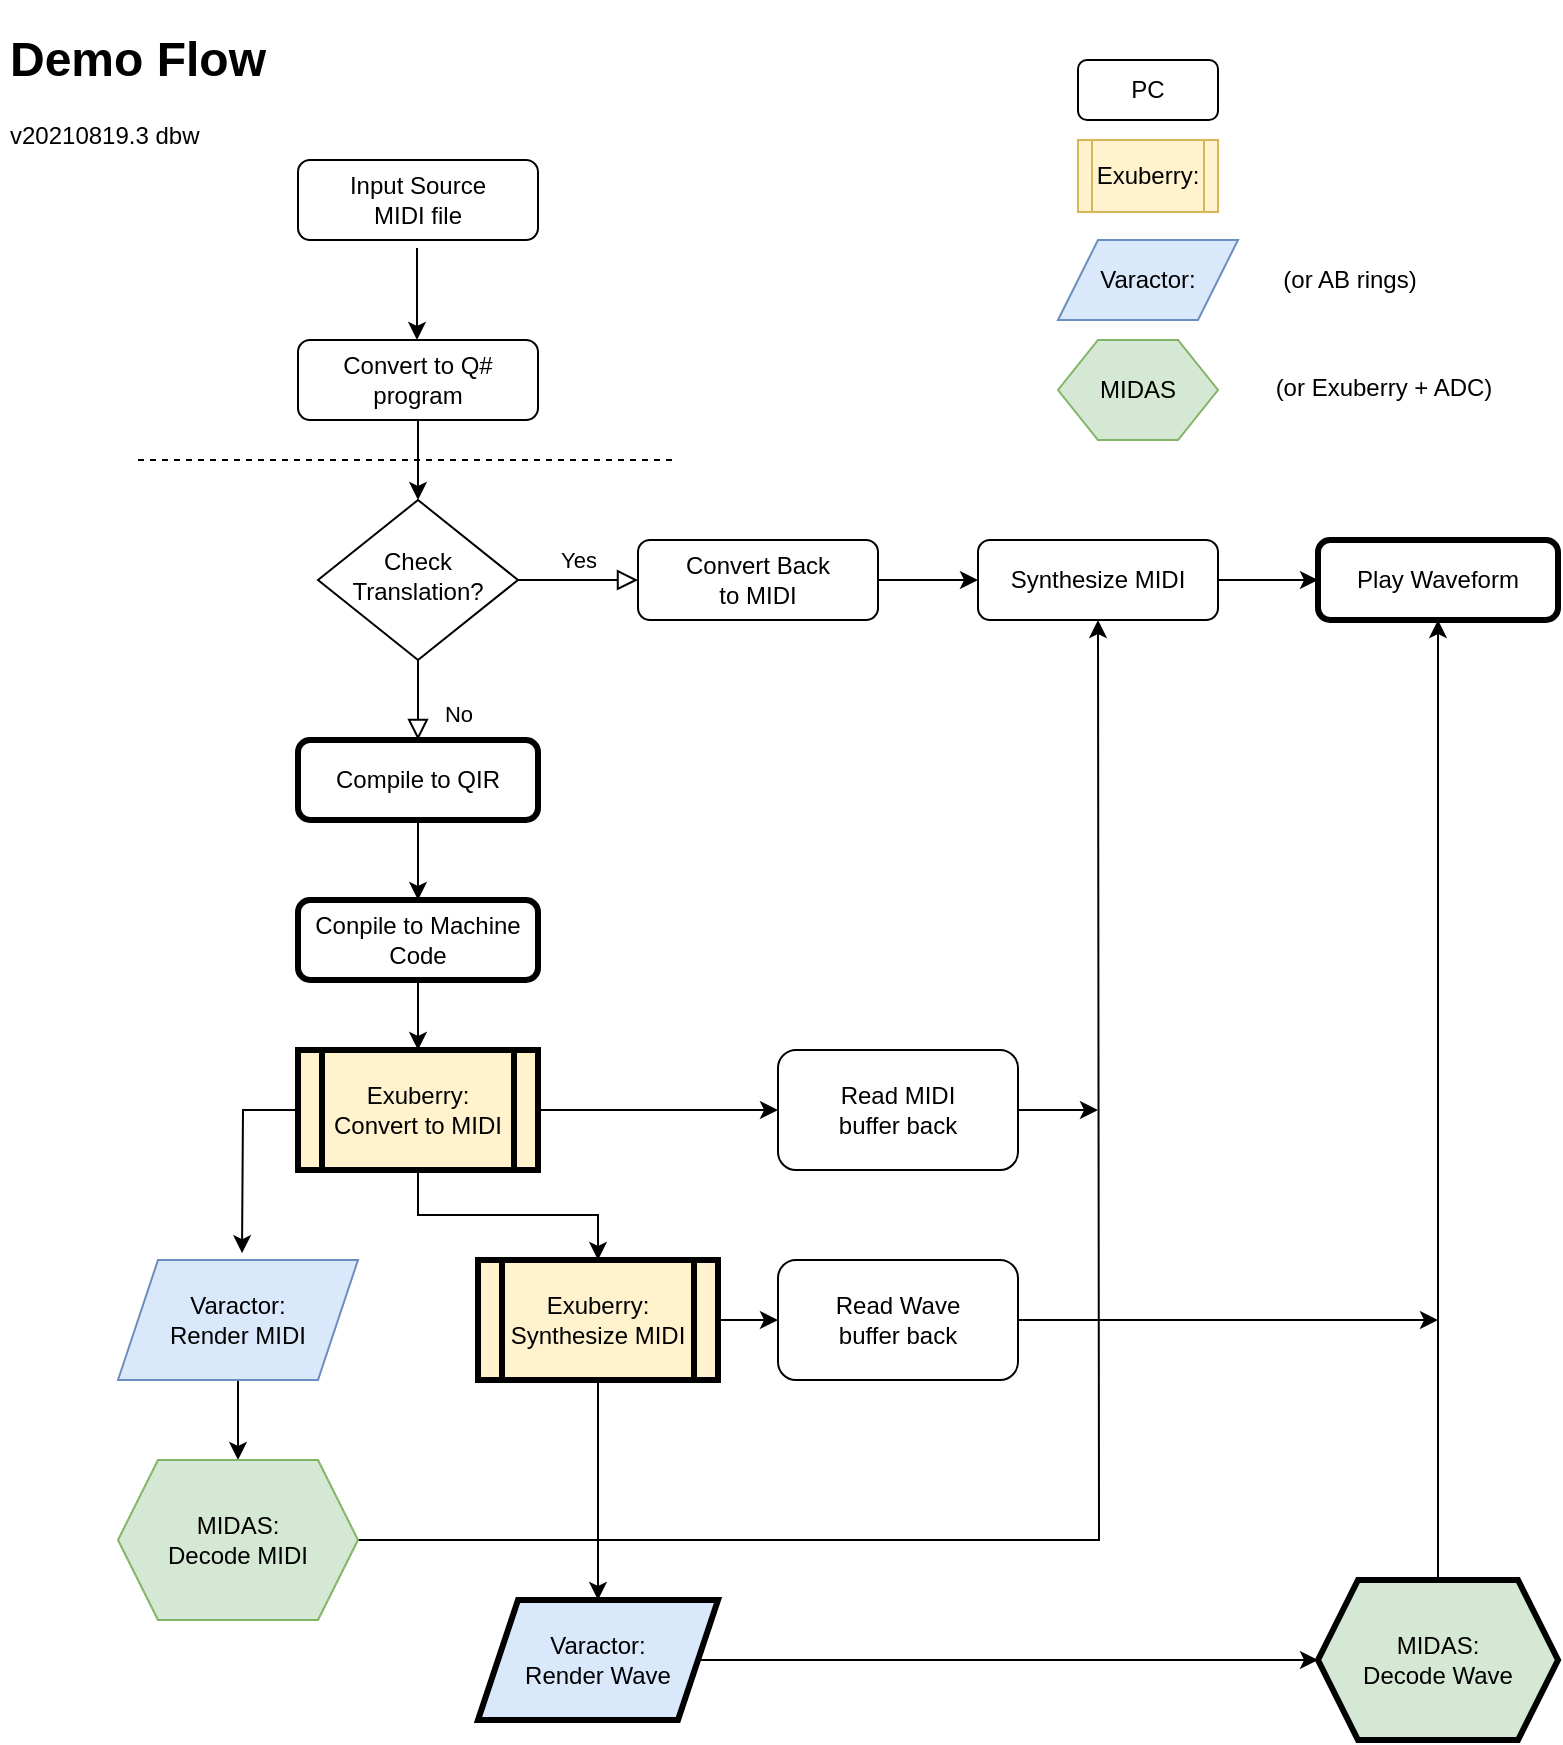<mxfile version="14.9.6" type="device"><diagram id="C5RBs43oDa-KdzZeNtuy" name="Page-1"><mxGraphModel dx="1088" dy="968" grid="0" gridSize="10" guides="1" tooltips="1" connect="1" arrows="1" fold="1" page="1" pageScale="1" pageWidth="827" pageHeight="1169" math="0" shadow="0"><root><mxCell id="WIyWlLk6GJQsqaUBKTNV-0"/><mxCell id="WIyWlLk6GJQsqaUBKTNV-1" parent="WIyWlLk6GJQsqaUBKTNV-0"/><mxCell id="WIyWlLk6GJQsqaUBKTNV-3" value="Input Source &lt;br&gt;MIDI file" style="rounded=1;whiteSpace=wrap;html=1;fontSize=12;glass=0;strokeWidth=1;shadow=0;" parent="WIyWlLk6GJQsqaUBKTNV-1" vertex="1"><mxGeometry x="160" y="80" width="120" height="40" as="geometry"/></mxCell><mxCell id="5vk-S-V0LdcNKrXLPzC2-0" value="" style="edgeStyle=orthogonalEdgeStyle;rounded=0;orthogonalLoop=1;jettySize=auto;html=1;" parent="WIyWlLk6GJQsqaUBKTNV-1" edge="1"><mxGeometry relative="1" as="geometry"><mxPoint x="219.5" y="124" as="sourcePoint"/><mxPoint x="219.5" y="170" as="targetPoint"/><Array as="points"><mxPoint x="219.5" y="133"/><mxPoint x="219.5" y="133"/></Array></mxGeometry></mxCell><mxCell id="5vk-S-V0LdcNKrXLPzC2-5" style="edgeStyle=orthogonalEdgeStyle;rounded=0;orthogonalLoop=1;jettySize=auto;html=1;entryX=0.5;entryY=0;entryDx=0;entryDy=0;" parent="WIyWlLk6GJQsqaUBKTNV-1" source="WIyWlLk6GJQsqaUBKTNV-7" target="WIyWlLk6GJQsqaUBKTNV-10" edge="1"><mxGeometry relative="1" as="geometry"/></mxCell><mxCell id="WIyWlLk6GJQsqaUBKTNV-7" value="Convert to Q#&lt;br&gt;program" style="rounded=1;whiteSpace=wrap;html=1;fontSize=12;glass=0;strokeWidth=1;shadow=0;" parent="WIyWlLk6GJQsqaUBKTNV-1" vertex="1"><mxGeometry x="160" y="170" width="120" height="40" as="geometry"/></mxCell><mxCell id="WIyWlLk6GJQsqaUBKTNV-8" value="No" style="rounded=0;html=1;jettySize=auto;orthogonalLoop=1;fontSize=11;endArrow=block;endFill=0;endSize=8;strokeWidth=1;shadow=0;labelBackgroundColor=none;edgeStyle=orthogonalEdgeStyle;" parent="WIyWlLk6GJQsqaUBKTNV-1" source="WIyWlLk6GJQsqaUBKTNV-10" target="WIyWlLk6GJQsqaUBKTNV-11" edge="1"><mxGeometry x="0.333" y="20" relative="1" as="geometry"><mxPoint as="offset"/></mxGeometry></mxCell><mxCell id="WIyWlLk6GJQsqaUBKTNV-9" value="Yes" style="edgeStyle=orthogonalEdgeStyle;rounded=0;html=1;jettySize=auto;orthogonalLoop=1;fontSize=11;endArrow=block;endFill=0;endSize=8;strokeWidth=1;shadow=0;labelBackgroundColor=none;" parent="WIyWlLk6GJQsqaUBKTNV-1" source="WIyWlLk6GJQsqaUBKTNV-10" target="WIyWlLk6GJQsqaUBKTNV-12" edge="1"><mxGeometry y="10" relative="1" as="geometry"><mxPoint as="offset"/></mxGeometry></mxCell><mxCell id="WIyWlLk6GJQsqaUBKTNV-10" value="Check Translation?" style="rhombus;whiteSpace=wrap;html=1;shadow=0;fontFamily=Helvetica;fontSize=12;align=center;strokeWidth=1;spacing=6;spacingTop=-4;" parent="WIyWlLk6GJQsqaUBKTNV-1" vertex="1"><mxGeometry x="170" y="250" width="100" height="80" as="geometry"/></mxCell><mxCell id="5vk-S-V0LdcNKrXLPzC2-17" value="" style="edgeStyle=orthogonalEdgeStyle;rounded=0;orthogonalLoop=1;jettySize=auto;html=1;entryX=0.5;entryY=0;entryDx=0;entryDy=0;" parent="WIyWlLk6GJQsqaUBKTNV-1" source="WIyWlLk6GJQsqaUBKTNV-11" target="5vk-S-V0LdcNKrXLPzC2-13" edge="1"><mxGeometry relative="1" as="geometry"/></mxCell><mxCell id="WIyWlLk6GJQsqaUBKTNV-11" value="Compile to QIR" style="rounded=1;whiteSpace=wrap;html=1;fontSize=12;glass=0;strokeWidth=3;shadow=0;" parent="WIyWlLk6GJQsqaUBKTNV-1" vertex="1"><mxGeometry x="160" y="370" width="120" height="40" as="geometry"/></mxCell><mxCell id="5vk-S-V0LdcNKrXLPzC2-11" value="" style="edgeStyle=orthogonalEdgeStyle;rounded=0;orthogonalLoop=1;jettySize=auto;html=1;" parent="WIyWlLk6GJQsqaUBKTNV-1" source="WIyWlLk6GJQsqaUBKTNV-12" target="5vk-S-V0LdcNKrXLPzC2-9" edge="1"><mxGeometry relative="1" as="geometry"/></mxCell><mxCell id="WIyWlLk6GJQsqaUBKTNV-12" value="Convert Back &lt;br&gt;to MIDI" style="rounded=1;whiteSpace=wrap;html=1;fontSize=12;glass=0;strokeWidth=1;shadow=0;" parent="WIyWlLk6GJQsqaUBKTNV-1" vertex="1"><mxGeometry x="330" y="270" width="120" height="40" as="geometry"/></mxCell><mxCell id="5vk-S-V0LdcNKrXLPzC2-12" value="" style="edgeStyle=orthogonalEdgeStyle;rounded=0;orthogonalLoop=1;jettySize=auto;html=1;" parent="WIyWlLk6GJQsqaUBKTNV-1" source="5vk-S-V0LdcNKrXLPzC2-9" target="5vk-S-V0LdcNKrXLPzC2-10" edge="1"><mxGeometry relative="1" as="geometry"/></mxCell><mxCell id="5vk-S-V0LdcNKrXLPzC2-9" value="Synthesize MIDI" style="rounded=1;whiteSpace=wrap;html=1;fontSize=12;glass=0;strokeWidth=1;shadow=0;" parent="WIyWlLk6GJQsqaUBKTNV-1" vertex="1"><mxGeometry x="500" y="270" width="120" height="40" as="geometry"/></mxCell><mxCell id="5vk-S-V0LdcNKrXLPzC2-10" value="Play Waveform" style="rounded=1;whiteSpace=wrap;html=1;fontSize=12;glass=0;strokeWidth=3;shadow=0;" parent="WIyWlLk6GJQsqaUBKTNV-1" vertex="1"><mxGeometry x="670" y="270" width="120" height="40" as="geometry"/></mxCell><mxCell id="5vk-S-V0LdcNKrXLPzC2-18" value="" style="edgeStyle=orthogonalEdgeStyle;rounded=0;orthogonalLoop=1;jettySize=auto;html=1;" parent="WIyWlLk6GJQsqaUBKTNV-1" source="5vk-S-V0LdcNKrXLPzC2-13" target="5vk-S-V0LdcNKrXLPzC2-15" edge="1"><mxGeometry relative="1" as="geometry"/></mxCell><mxCell id="5vk-S-V0LdcNKrXLPzC2-13" value="Conpile to Machine Code" style="rounded=1;whiteSpace=wrap;html=1;fontSize=12;glass=0;strokeWidth=3;shadow=0;" parent="WIyWlLk6GJQsqaUBKTNV-1" vertex="1"><mxGeometry x="160" y="450" width="120" height="40" as="geometry"/></mxCell><mxCell id="5vk-S-V0LdcNKrXLPzC2-20" value="" style="edgeStyle=orthogonalEdgeStyle;rounded=0;orthogonalLoop=1;jettySize=auto;html=1;" parent="WIyWlLk6GJQsqaUBKTNV-1" source="5vk-S-V0LdcNKrXLPzC2-15" target="5vk-S-V0LdcNKrXLPzC2-43" edge="1"><mxGeometry relative="1" as="geometry"><mxPoint x="560" y="310" as="targetPoint"/></mxGeometry></mxCell><mxCell id="5vk-S-V0LdcNKrXLPzC2-22" value="" style="edgeStyle=orthogonalEdgeStyle;rounded=0;orthogonalLoop=1;jettySize=auto;html=1;" parent="WIyWlLk6GJQsqaUBKTNV-1" source="5vk-S-V0LdcNKrXLPzC2-15" target="5vk-S-V0LdcNKrXLPzC2-21" edge="1"><mxGeometry relative="1" as="geometry"/></mxCell><mxCell id="5vk-S-V0LdcNKrXLPzC2-28" value="" style="edgeStyle=orthogonalEdgeStyle;rounded=0;orthogonalLoop=1;jettySize=auto;html=1;entryX=0.35;entryY=-0.057;entryDx=0;entryDy=0;entryPerimeter=0;" parent="WIyWlLk6GJQsqaUBKTNV-1" source="5vk-S-V0LdcNKrXLPzC2-15" edge="1"><mxGeometry relative="1" as="geometry"><mxPoint x="132" y="626.58" as="targetPoint"/></mxGeometry></mxCell><mxCell id="5vk-S-V0LdcNKrXLPzC2-15" value="Exuberry:&lt;br&gt;Convert to MIDI" style="shape=process;whiteSpace=wrap;html=1;backgroundOutline=1;fillColor=#fff2cc;strokeWidth=3;" parent="WIyWlLk6GJQsqaUBKTNV-1" vertex="1"><mxGeometry x="160" y="525" width="120" height="60" as="geometry"/></mxCell><mxCell id="5vk-S-V0LdcNKrXLPzC2-36" value="" style="edgeStyle=orthogonalEdgeStyle;rounded=0;orthogonalLoop=1;jettySize=auto;html=1;" parent="WIyWlLk6GJQsqaUBKTNV-1" source="5vk-S-V0LdcNKrXLPzC2-21" target="5vk-S-V0LdcNKrXLPzC2-34" edge="1"><mxGeometry relative="1" as="geometry"/></mxCell><mxCell id="5vk-S-V0LdcNKrXLPzC2-47" value="" style="edgeStyle=orthogonalEdgeStyle;rounded=0;orthogonalLoop=1;jettySize=auto;html=1;" parent="WIyWlLk6GJQsqaUBKTNV-1" source="5vk-S-V0LdcNKrXLPzC2-21" target="5vk-S-V0LdcNKrXLPzC2-46" edge="1"><mxGeometry relative="1" as="geometry"/></mxCell><mxCell id="5vk-S-V0LdcNKrXLPzC2-21" value="Exuberry:&lt;br&gt;Synthesize MIDI" style="shape=process;whiteSpace=wrap;html=1;backgroundOutline=1;fillColor=#fff2cc;strokeWidth=3;" parent="WIyWlLk6GJQsqaUBKTNV-1" vertex="1"><mxGeometry x="250" y="630" width="120" height="60" as="geometry"/></mxCell><mxCell id="5vk-S-V0LdcNKrXLPzC2-31" value="" style="edgeStyle=orthogonalEdgeStyle;rounded=0;orthogonalLoop=1;jettySize=auto;html=1;" parent="WIyWlLk6GJQsqaUBKTNV-1" source="5vk-S-V0LdcNKrXLPzC2-29" target="5vk-S-V0LdcNKrXLPzC2-30" edge="1"><mxGeometry relative="1" as="geometry"/></mxCell><mxCell id="5vk-S-V0LdcNKrXLPzC2-29" value="Varactor:&lt;br&gt;Render MIDI" style="shape=parallelogram;perimeter=parallelogramPerimeter;whiteSpace=wrap;html=1;fixedSize=1;fillColor=#dae8fc;strokeColor=#6c8ebf;" parent="WIyWlLk6GJQsqaUBKTNV-1" vertex="1"><mxGeometry x="70" y="630" width="120" height="60" as="geometry"/></mxCell><mxCell id="5vk-S-V0LdcNKrXLPzC2-33" value="" style="edgeStyle=orthogonalEdgeStyle;rounded=0;orthogonalLoop=1;jettySize=auto;html=1;" parent="WIyWlLk6GJQsqaUBKTNV-1" source="5vk-S-V0LdcNKrXLPzC2-30" edge="1"><mxGeometry relative="1" as="geometry"><mxPoint x="560" y="310" as="targetPoint"/></mxGeometry></mxCell><mxCell id="5vk-S-V0LdcNKrXLPzC2-30" value="MIDAS:&lt;br&gt;Decode MIDI" style="shape=hexagon;perimeter=hexagonPerimeter2;whiteSpace=wrap;html=1;fixedSize=1;fillColor=#d5e8d4;strokeColor=#82b366;" parent="WIyWlLk6GJQsqaUBKTNV-1" vertex="1"><mxGeometry x="70" y="730" width="120" height="80" as="geometry"/></mxCell><mxCell id="5vk-S-V0LdcNKrXLPzC2-39" value="" style="edgeStyle=orthogonalEdgeStyle;rounded=0;orthogonalLoop=1;jettySize=auto;html=1;entryX=0;entryY=0.5;entryDx=0;entryDy=0;" parent="WIyWlLk6GJQsqaUBKTNV-1" source="5vk-S-V0LdcNKrXLPzC2-34" target="5vk-S-V0LdcNKrXLPzC2-37" edge="1"><mxGeometry relative="1" as="geometry"><mxPoint x="460" y="830" as="targetPoint"/></mxGeometry></mxCell><mxCell id="5vk-S-V0LdcNKrXLPzC2-34" value="Varactor:&lt;br&gt;Render Wave" style="shape=parallelogram;perimeter=parallelogramPerimeter;whiteSpace=wrap;html=1;fixedSize=1;fillColor=#dae8fc;strokeWidth=3;" parent="WIyWlLk6GJQsqaUBKTNV-1" vertex="1"><mxGeometry x="250" y="800" width="120" height="60" as="geometry"/></mxCell><mxCell id="5vk-S-V0LdcNKrXLPzC2-42" value="" style="edgeStyle=orthogonalEdgeStyle;rounded=0;orthogonalLoop=1;jettySize=auto;html=1;" parent="WIyWlLk6GJQsqaUBKTNV-1" source="5vk-S-V0LdcNKrXLPzC2-37" edge="1"><mxGeometry relative="1" as="geometry"><mxPoint x="730" y="310" as="targetPoint"/></mxGeometry></mxCell><mxCell id="5vk-S-V0LdcNKrXLPzC2-37" value="MIDAS:&lt;br&gt;Decode Wave" style="shape=hexagon;perimeter=hexagonPerimeter2;whiteSpace=wrap;html=1;fixedSize=1;fillColor=#d5e8d4;strokeWidth=3;" parent="WIyWlLk6GJQsqaUBKTNV-1" vertex="1"><mxGeometry x="670" y="790" width="120" height="80" as="geometry"/></mxCell><mxCell id="5vk-S-V0LdcNKrXLPzC2-45" value="" style="edgeStyle=orthogonalEdgeStyle;rounded=0;orthogonalLoop=1;jettySize=auto;html=1;" parent="WIyWlLk6GJQsqaUBKTNV-1" source="5vk-S-V0LdcNKrXLPzC2-43" edge="1"><mxGeometry relative="1" as="geometry"><mxPoint x="560" y="555" as="targetPoint"/></mxGeometry></mxCell><mxCell id="5vk-S-V0LdcNKrXLPzC2-43" value="Read MIDI&lt;br&gt;buffer back" style="rounded=1;whiteSpace=wrap;html=1;" parent="WIyWlLk6GJQsqaUBKTNV-1" vertex="1"><mxGeometry x="400" y="525" width="120" height="60" as="geometry"/></mxCell><mxCell id="5vk-S-V0LdcNKrXLPzC2-49" value="" style="edgeStyle=orthogonalEdgeStyle;rounded=0;orthogonalLoop=1;jettySize=auto;html=1;" parent="WIyWlLk6GJQsqaUBKTNV-1" source="5vk-S-V0LdcNKrXLPzC2-46" edge="1"><mxGeometry relative="1" as="geometry"><mxPoint x="730" y="660" as="targetPoint"/></mxGeometry></mxCell><mxCell id="5vk-S-V0LdcNKrXLPzC2-46" value="Read Wave&lt;br&gt;buffer back" style="rounded=1;whiteSpace=wrap;html=1;" parent="WIyWlLk6GJQsqaUBKTNV-1" vertex="1"><mxGeometry x="400" y="630" width="120" height="60" as="geometry"/></mxCell><mxCell id="5vk-S-V0LdcNKrXLPzC2-52" value="" style="endArrow=none;dashed=1;html=1;" parent="WIyWlLk6GJQsqaUBKTNV-1" edge="1"><mxGeometry width="50" height="50" relative="1" as="geometry"><mxPoint x="80" y="230" as="sourcePoint"/><mxPoint x="350" y="230" as="targetPoint"/></mxGeometry></mxCell><mxCell id="5vk-S-V0LdcNKrXLPzC2-54" value="PC" style="rounded=1;whiteSpace=wrap;html=1;" parent="WIyWlLk6GJQsqaUBKTNV-1" vertex="1"><mxGeometry x="550" y="30" width="70" height="30" as="geometry"/></mxCell><mxCell id="5vk-S-V0LdcNKrXLPzC2-55" value="Exuberry:" style="shape=process;whiteSpace=wrap;html=1;backgroundOutline=1;fillColor=#fff2cc;strokeColor=#d6b656;" parent="WIyWlLk6GJQsqaUBKTNV-1" vertex="1"><mxGeometry x="550" y="70" width="70" height="36" as="geometry"/></mxCell><mxCell id="5vk-S-V0LdcNKrXLPzC2-56" value="Varactor:" style="shape=parallelogram;perimeter=parallelogramPerimeter;whiteSpace=wrap;html=1;fixedSize=1;fillColor=#dae8fc;strokeColor=#6c8ebf;" parent="WIyWlLk6GJQsqaUBKTNV-1" vertex="1"><mxGeometry x="540" y="120" width="90" height="40" as="geometry"/></mxCell><mxCell id="5vk-S-V0LdcNKrXLPzC2-57" value="MIDAS" style="shape=hexagon;perimeter=hexagonPerimeter2;whiteSpace=wrap;html=1;fixedSize=1;fillColor=#d5e8d4;strokeColor=#82b366;" parent="WIyWlLk6GJQsqaUBKTNV-1" vertex="1"><mxGeometry x="540" y="170" width="80" height="50" as="geometry"/></mxCell><mxCell id="5vk-S-V0LdcNKrXLPzC2-59" value="(or AB rings)" style="text;html=1;strokeColor=none;fillColor=none;align=center;verticalAlign=middle;whiteSpace=wrap;rounded=0;" parent="WIyWlLk6GJQsqaUBKTNV-1" vertex="1"><mxGeometry x="646" y="130" width="80" height="20" as="geometry"/></mxCell><mxCell id="5vk-S-V0LdcNKrXLPzC2-60" value="(or Exuberry + ADC)" style="text;html=1;strokeColor=none;fillColor=none;align=center;verticalAlign=middle;whiteSpace=wrap;rounded=0;" parent="WIyWlLk6GJQsqaUBKTNV-1" vertex="1"><mxGeometry x="636" y="184" width="134" height="20" as="geometry"/></mxCell><mxCell id="5vk-S-V0LdcNKrXLPzC2-61" value="&lt;h1&gt;Demo Flow&lt;/h1&gt;&lt;p&gt;v20210819.3 dbw&lt;/p&gt;" style="text;html=1;strokeColor=none;fillColor=none;spacing=5;spacingTop=-20;whiteSpace=wrap;overflow=hidden;rounded=0;" parent="WIyWlLk6GJQsqaUBKTNV-1" vertex="1"><mxGeometry x="11" y="10" width="190" height="74" as="geometry"/></mxCell><mxCell id="5vk-S-V0LdcNKrXLPzC2-62" style="edgeStyle=orthogonalEdgeStyle;rounded=0;orthogonalLoop=1;jettySize=auto;html=1;exitX=0.5;exitY=1;exitDx=0;exitDy=0;" parent="WIyWlLk6GJQsqaUBKTNV-1" source="5vk-S-V0LdcNKrXLPzC2-61" target="5vk-S-V0LdcNKrXLPzC2-61" edge="1"><mxGeometry relative="1" as="geometry"/></mxCell></root></mxGraphModel></diagram></mxfile>